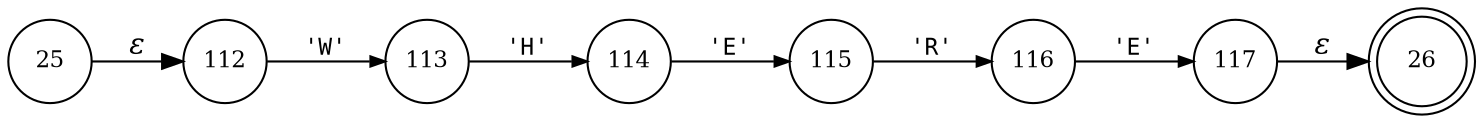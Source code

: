 digraph ATN {
rankdir=LR;
s26[fontsize=11, label="26", shape=doublecircle, fixedsize=true, width=.6];
s112[fontsize=11,label="112", shape=circle, fixedsize=true, width=.55, peripheries=1];
s113[fontsize=11,label="113", shape=circle, fixedsize=true, width=.55, peripheries=1];
s114[fontsize=11,label="114", shape=circle, fixedsize=true, width=.55, peripheries=1];
s115[fontsize=11,label="115", shape=circle, fixedsize=true, width=.55, peripheries=1];
s116[fontsize=11,label="116", shape=circle, fixedsize=true, width=.55, peripheries=1];
s117[fontsize=11,label="117", shape=circle, fixedsize=true, width=.55, peripheries=1];
s25[fontsize=11,label="25", shape=circle, fixedsize=true, width=.55, peripheries=1];
s25 -> s112 [fontname="Times-Italic", label="&epsilon;"];
s112 -> s113 [fontsize=11, fontname="Courier", arrowsize=.7, label = "'W'", arrowhead = normal];
s113 -> s114 [fontsize=11, fontname="Courier", arrowsize=.7, label = "'H'", arrowhead = normal];
s114 -> s115 [fontsize=11, fontname="Courier", arrowsize=.7, label = "'E'", arrowhead = normal];
s115 -> s116 [fontsize=11, fontname="Courier", arrowsize=.7, label = "'R'", arrowhead = normal];
s116 -> s117 [fontsize=11, fontname="Courier", arrowsize=.7, label = "'E'", arrowhead = normal];
s117 -> s26 [fontname="Times-Italic", label="&epsilon;"];
}